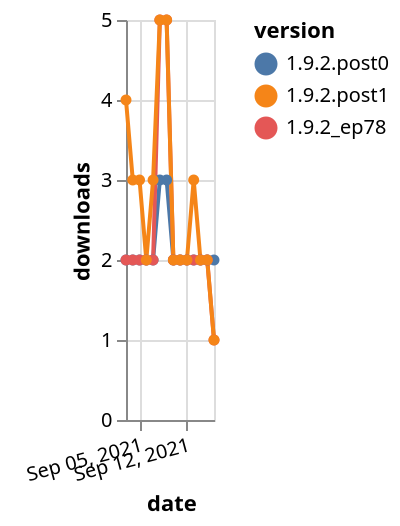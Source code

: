 {"$schema": "https://vega.github.io/schema/vega-lite/v5.json", "description": "A simple bar chart with embedded data.", "data": {"values": [{"date": "2021-09-03", "total": 2467, "delta": 2, "version": "1.9.2.post0"}, {"date": "2021-09-04", "total": 2469, "delta": 2, "version": "1.9.2.post0"}, {"date": "2021-09-05", "total": 2471, "delta": 2, "version": "1.9.2.post0"}, {"date": "2021-09-06", "total": 2473, "delta": 2, "version": "1.9.2.post0"}, {"date": "2021-09-07", "total": 2475, "delta": 2, "version": "1.9.2.post0"}, {"date": "2021-09-08", "total": 2478, "delta": 3, "version": "1.9.2.post0"}, {"date": "2021-09-09", "total": 2481, "delta": 3, "version": "1.9.2.post0"}, {"date": "2021-09-10", "total": 2483, "delta": 2, "version": "1.9.2.post0"}, {"date": "2021-09-11", "total": 2485, "delta": 2, "version": "1.9.2.post0"}, {"date": "2021-09-12", "total": 2487, "delta": 2, "version": "1.9.2.post0"}, {"date": "2021-09-13", "total": 2489, "delta": 2, "version": "1.9.2.post0"}, {"date": "2021-09-14", "total": 2491, "delta": 2, "version": "1.9.2.post0"}, {"date": "2021-09-15", "total": 2493, "delta": 2, "version": "1.9.2.post0"}, {"date": "2021-09-16", "total": 2495, "delta": 2, "version": "1.9.2.post0"}, {"date": "2021-09-03", "total": 3251, "delta": 2, "version": "1.9.2_ep78"}, {"date": "2021-09-04", "total": 3253, "delta": 2, "version": "1.9.2_ep78"}, {"date": "2021-09-05", "total": 3255, "delta": 2, "version": "1.9.2_ep78"}, {"date": "2021-09-06", "total": 3257, "delta": 2, "version": "1.9.2_ep78"}, {"date": "2021-09-07", "total": 3259, "delta": 2, "version": "1.9.2_ep78"}, {"date": "2021-09-08", "total": 3264, "delta": 5, "version": "1.9.2_ep78"}, {"date": "2021-09-09", "total": 3269, "delta": 5, "version": "1.9.2_ep78"}, {"date": "2021-09-10", "total": 3271, "delta": 2, "version": "1.9.2_ep78"}, {"date": "2021-09-11", "total": 3273, "delta": 2, "version": "1.9.2_ep78"}, {"date": "2021-09-12", "total": 3275, "delta": 2, "version": "1.9.2_ep78"}, {"date": "2021-09-13", "total": 3277, "delta": 2, "version": "1.9.2_ep78"}, {"date": "2021-09-14", "total": 3279, "delta": 2, "version": "1.9.2_ep78"}, {"date": "2021-09-15", "total": 3281, "delta": 2, "version": "1.9.2_ep78"}, {"date": "2021-09-16", "total": 3282, "delta": 1, "version": "1.9.2_ep78"}, {"date": "2021-09-03", "total": 1979, "delta": 4, "version": "1.9.2.post1"}, {"date": "2021-09-04", "total": 1982, "delta": 3, "version": "1.9.2.post1"}, {"date": "2021-09-05", "total": 1985, "delta": 3, "version": "1.9.2.post1"}, {"date": "2021-09-06", "total": 1987, "delta": 2, "version": "1.9.2.post1"}, {"date": "2021-09-07", "total": 1990, "delta": 3, "version": "1.9.2.post1"}, {"date": "2021-09-08", "total": 1995, "delta": 5, "version": "1.9.2.post1"}, {"date": "2021-09-09", "total": 2000, "delta": 5, "version": "1.9.2.post1"}, {"date": "2021-09-10", "total": 2002, "delta": 2, "version": "1.9.2.post1"}, {"date": "2021-09-11", "total": 2004, "delta": 2, "version": "1.9.2.post1"}, {"date": "2021-09-12", "total": 2006, "delta": 2, "version": "1.9.2.post1"}, {"date": "2021-09-13", "total": 2009, "delta": 3, "version": "1.9.2.post1"}, {"date": "2021-09-14", "total": 2011, "delta": 2, "version": "1.9.2.post1"}, {"date": "2021-09-15", "total": 2013, "delta": 2, "version": "1.9.2.post1"}, {"date": "2021-09-16", "total": 2014, "delta": 1, "version": "1.9.2.post1"}]}, "width": "container", "mark": {"type": "line", "point": {"filled": true}}, "encoding": {"x": {"field": "date", "type": "temporal", "timeUnit": "yearmonthdate", "title": "date", "axis": {"labelAngle": -15}}, "y": {"field": "delta", "type": "quantitative", "title": "downloads"}, "color": {"field": "version", "type": "nominal"}, "tooltip": {"field": "delta"}}}